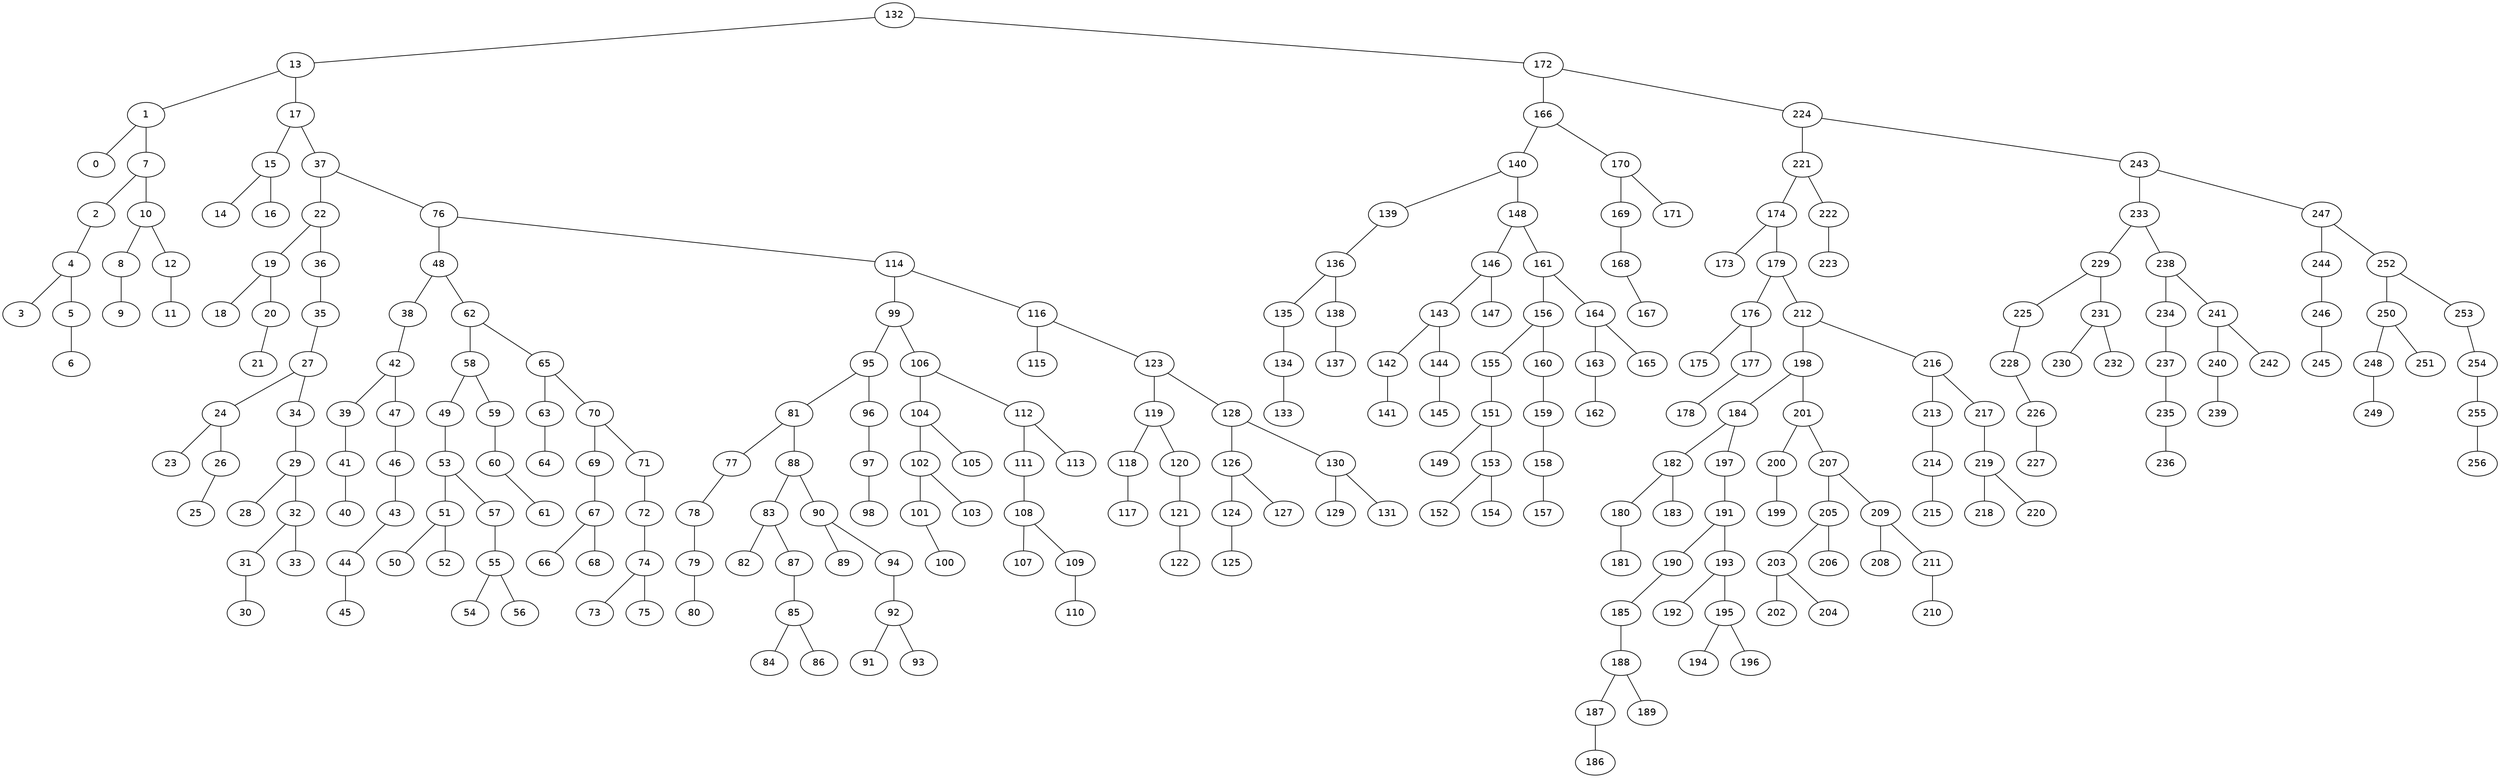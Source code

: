 graph BST {
    node [fontname="Helvetica"];
    132 [label="132"];
    132 -- 13;
    13 [label="13"];
    13 -- 1;
    1 [label="1"];
    1 -- 0;
    0 [label="0"];
    1 -- 7;
    7 [label="7"];
    7 -- 2;
    2 [label="2"];
    2 -- 4;
    4 [label="4"];
    4 -- 3;
    3 [label="3"];
    4 -- 5;
    5 [label="5"];
    5 -- 6;
    6 [label="6"];
    7 -- 10;
    10 [label="10"];
    10 -- 8;
    8 [label="8"];
    8 -- 9;
    9 [label="9"];
    10 -- 12;
    12 [label="12"];
    12 -- 11;
    11 [label="11"];
    13 -- 17;
    17 [label="17"];
    17 -- 15;
    15 [label="15"];
    15 -- 14;
    14 [label="14"];
    15 -- 16;
    16 [label="16"];
    17 -- 37;
    37 [label="37"];
    37 -- 22;
    22 [label="22"];
    22 -- 19;
    19 [label="19"];
    19 -- 18;
    18 [label="18"];
    19 -- 20;
    20 [label="20"];
    20 -- 21;
    21 [label="21"];
    22 -- 36;
    36 [label="36"];
    36 -- 35;
    35 [label="35"];
    35 -- 27;
    27 [label="27"];
    27 -- 24;
    24 [label="24"];
    24 -- 23;
    23 [label="23"];
    24 -- 26;
    26 [label="26"];
    26 -- 25;
    25 [label="25"];
    27 -- 34;
    34 [label="34"];
    34 -- 29;
    29 [label="29"];
    29 -- 28;
    28 [label="28"];
    29 -- 32;
    32 [label="32"];
    32 -- 31;
    31 [label="31"];
    31 -- 30;
    30 [label="30"];
    32 -- 33;
    33 [label="33"];
    37 -- 76;
    76 [label="76"];
    76 -- 48;
    48 [label="48"];
    48 -- 38;
    38 [label="38"];
    38 -- 42;
    42 [label="42"];
    42 -- 39;
    39 [label="39"];
    39 -- 41;
    41 [label="41"];
    41 -- 40;
    40 [label="40"];
    42 -- 47;
    47 [label="47"];
    47 -- 46;
    46 [label="46"];
    46 -- 43;
    43 [label="43"];
    43 -- 44;
    44 [label="44"];
    44 -- 45;
    45 [label="45"];
    48 -- 62;
    62 [label="62"];
    62 -- 58;
    58 [label="58"];
    58 -- 49;
    49 [label="49"];
    49 -- 53;
    53 [label="53"];
    53 -- 51;
    51 [label="51"];
    51 -- 50;
    50 [label="50"];
    51 -- 52;
    52 [label="52"];
    53 -- 57;
    57 [label="57"];
    57 -- 55;
    55 [label="55"];
    55 -- 54;
    54 [label="54"];
    55 -- 56;
    56 [label="56"];
    58 -- 59;
    59 [label="59"];
    59 -- 60;
    60 [label="60"];
    60 -- 61;
    61 [label="61"];
    62 -- 65;
    65 [label="65"];
    65 -- 63;
    63 [label="63"];
    63 -- 64;
    64 [label="64"];
    65 -- 70;
    70 [label="70"];
    70 -- 69;
    69 [label="69"];
    69 -- 67;
    67 [label="67"];
    67 -- 66;
    66 [label="66"];
    67 -- 68;
    68 [label="68"];
    70 -- 71;
    71 [label="71"];
    71 -- 72;
    72 [label="72"];
    72 -- 74;
    74 [label="74"];
    74 -- 73;
    73 [label="73"];
    74 -- 75;
    75 [label="75"];
    76 -- 114;
    114 [label="114"];
    114 -- 99;
    99 [label="99"];
    99 -- 95;
    95 [label="95"];
    95 -- 81;
    81 [label="81"];
    81 -- 77;
    77 [label="77"];
    77 -- 78;
    78 [label="78"];
    78 -- 79;
    79 [label="79"];
    79 -- 80;
    80 [label="80"];
    81 -- 88;
    88 [label="88"];
    88 -- 83;
    83 [label="83"];
    83 -- 82;
    82 [label="82"];
    83 -- 87;
    87 [label="87"];
    87 -- 85;
    85 [label="85"];
    85 -- 84;
    84 [label="84"];
    85 -- 86;
    86 [label="86"];
    88 -- 90;
    90 [label="90"];
    90 -- 89;
    89 [label="89"];
    90 -- 94;
    94 [label="94"];
    94 -- 92;
    92 [label="92"];
    92 -- 91;
    91 [label="91"];
    92 -- 93;
    93 [label="93"];
    95 -- 96;
    96 [label="96"];
    96 -- 97;
    97 [label="97"];
    97 -- 98;
    98 [label="98"];
    99 -- 106;
    106 [label="106"];
    106 -- 104;
    104 [label="104"];
    104 -- 102;
    102 [label="102"];
    102 -- 101;
    101 [label="101"];
    101 -- 100;
    100 [label="100"];
    102 -- 103;
    103 [label="103"];
    104 -- 105;
    105 [label="105"];
    106 -- 112;
    112 [label="112"];
    112 -- 111;
    111 [label="111"];
    111 -- 108;
    108 [label="108"];
    108 -- 107;
    107 [label="107"];
    108 -- 109;
    109 [label="109"];
    109 -- 110;
    110 [label="110"];
    112 -- 113;
    113 [label="113"];
    114 -- 116;
    116 [label="116"];
    116 -- 115;
    115 [label="115"];
    116 -- 123;
    123 [label="123"];
    123 -- 119;
    119 [label="119"];
    119 -- 118;
    118 [label="118"];
    118 -- 117;
    117 [label="117"];
    119 -- 120;
    120 [label="120"];
    120 -- 121;
    121 [label="121"];
    121 -- 122;
    122 [label="122"];
    123 -- 128;
    128 [label="128"];
    128 -- 126;
    126 [label="126"];
    126 -- 124;
    124 [label="124"];
    124 -- 125;
    125 [label="125"];
    126 -- 127;
    127 [label="127"];
    128 -- 130;
    130 [label="130"];
    130 -- 129;
    129 [label="129"];
    130 -- 131;
    131 [label="131"];
    132 -- 172;
    172 [label="172"];
    172 -- 166;
    166 [label="166"];
    166 -- 140;
    140 [label="140"];
    140 -- 139;
    139 [label="139"];
    139 -- 136;
    136 [label="136"];
    136 -- 135;
    135 [label="135"];
    135 -- 134;
    134 [label="134"];
    134 -- 133;
    133 [label="133"];
    136 -- 138;
    138 [label="138"];
    138 -- 137;
    137 [label="137"];
    140 -- 148;
    148 [label="148"];
    148 -- 146;
    146 [label="146"];
    146 -- 143;
    143 [label="143"];
    143 -- 142;
    142 [label="142"];
    142 -- 141;
    141 [label="141"];
    143 -- 144;
    144 [label="144"];
    144 -- 145;
    145 [label="145"];
    146 -- 147;
    147 [label="147"];
    148 -- 161;
    161 [label="161"];
    161 -- 156;
    156 [label="156"];
    156 -- 155;
    155 [label="155"];
    155 -- 151;
    151 [label="151"];
    151 -- 149;
    149 [label="149"];
    151 -- 153;
    153 [label="153"];
    153 -- 152;
    152 [label="152"];
    153 -- 154;
    154 [label="154"];
    156 -- 160;
    160 [label="160"];
    160 -- 159;
    159 [label="159"];
    159 -- 158;
    158 [label="158"];
    158 -- 157;
    157 [label="157"];
    161 -- 164;
    164 [label="164"];
    164 -- 163;
    163 [label="163"];
    163 -- 162;
    162 [label="162"];
    164 -- 165;
    165 [label="165"];
    166 -- 170;
    170 [label="170"];
    170 -- 169;
    169 [label="169"];
    169 -- 168;
    168 [label="168"];
    168 -- 167;
    167 [label="167"];
    170 -- 171;
    171 [label="171"];
    172 -- 224;
    224 [label="224"];
    224 -- 221;
    221 [label="221"];
    221 -- 174;
    174 [label="174"];
    174 -- 173;
    173 [label="173"];
    174 -- 179;
    179 [label="179"];
    179 -- 176;
    176 [label="176"];
    176 -- 175;
    175 [label="175"];
    176 -- 177;
    177 [label="177"];
    177 -- 178;
    178 [label="178"];
    179 -- 212;
    212 [label="212"];
    212 -- 198;
    198 [label="198"];
    198 -- 184;
    184 [label="184"];
    184 -- 182;
    182 [label="182"];
    182 -- 180;
    180 [label="180"];
    180 -- 181;
    181 [label="181"];
    182 -- 183;
    183 [label="183"];
    184 -- 197;
    197 [label="197"];
    197 -- 191;
    191 [label="191"];
    191 -- 190;
    190 [label="190"];
    190 -- 185;
    185 [label="185"];
    185 -- 188;
    188 [label="188"];
    188 -- 187;
    187 [label="187"];
    187 -- 186;
    186 [label="186"];
    188 -- 189;
    189 [label="189"];
    191 -- 193;
    193 [label="193"];
    193 -- 192;
    192 [label="192"];
    193 -- 195;
    195 [label="195"];
    195 -- 194;
    194 [label="194"];
    195 -- 196;
    196 [label="196"];
    198 -- 201;
    201 [label="201"];
    201 -- 200;
    200 [label="200"];
    200 -- 199;
    199 [label="199"];
    201 -- 207;
    207 [label="207"];
    207 -- 205;
    205 [label="205"];
    205 -- 203;
    203 [label="203"];
    203 -- 202;
    202 [label="202"];
    203 -- 204;
    204 [label="204"];
    205 -- 206;
    206 [label="206"];
    207 -- 209;
    209 [label="209"];
    209 -- 208;
    208 [label="208"];
    209 -- 211;
    211 [label="211"];
    211 -- 210;
    210 [label="210"];
    212 -- 216;
    216 [label="216"];
    216 -- 213;
    213 [label="213"];
    213 -- 214;
    214 [label="214"];
    214 -- 215;
    215 [label="215"];
    216 -- 217;
    217 [label="217"];
    217 -- 219;
    219 [label="219"];
    219 -- 218;
    218 [label="218"];
    219 -- 220;
    220 [label="220"];
    221 -- 222;
    222 [label="222"];
    222 -- 223;
    223 [label="223"];
    224 -- 243;
    243 [label="243"];
    243 -- 233;
    233 [label="233"];
    233 -- 229;
    229 [label="229"];
    229 -- 225;
    225 [label="225"];
    225 -- 228;
    228 [label="228"];
    228 -- 226;
    226 [label="226"];
    226 -- 227;
    227 [label="227"];
    229 -- 231;
    231 [label="231"];
    231 -- 230;
    230 [label="230"];
    231 -- 232;
    232 [label="232"];
    233 -- 238;
    238 [label="238"];
    238 -- 234;
    234 [label="234"];
    234 -- 237;
    237 [label="237"];
    237 -- 235;
    235 [label="235"];
    235 -- 236;
    236 [label="236"];
    238 -- 241;
    241 [label="241"];
    241 -- 240;
    240 [label="240"];
    240 -- 239;
    239 [label="239"];
    241 -- 242;
    242 [label="242"];
    243 -- 247;
    247 [label="247"];
    247 -- 244;
    244 [label="244"];
    244 -- 246;
    246 [label="246"];
    246 -- 245;
    245 [label="245"];
    247 -- 252;
    252 [label="252"];
    252 -- 250;
    250 [label="250"];
    250 -- 248;
    248 [label="248"];
    248 -- 249;
    249 [label="249"];
    250 -- 251;
    251 [label="251"];
    252 -- 253;
    253 [label="253"];
    253 -- 254;
    254 [label="254"];
    254 -- 255;
    255 [label="255"];
    255 -- 256;
    256 [label="256"];
}
